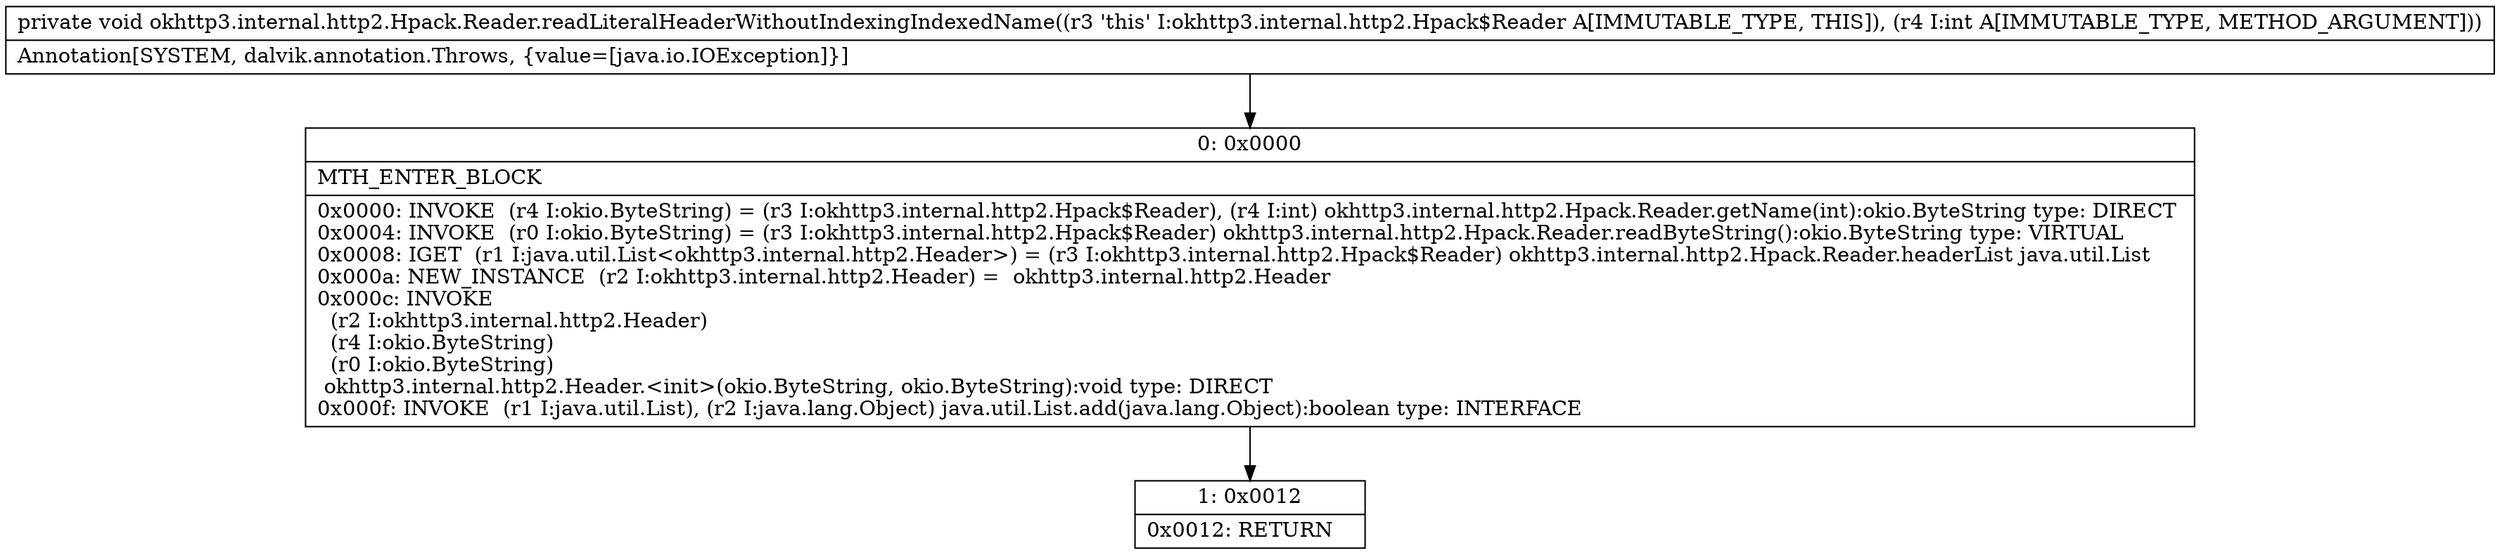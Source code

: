 digraph "CFG forokhttp3.internal.http2.Hpack.Reader.readLiteralHeaderWithoutIndexingIndexedName(I)V" {
Node_0 [shape=record,label="{0\:\ 0x0000|MTH_ENTER_BLOCK\l|0x0000: INVOKE  (r4 I:okio.ByteString) = (r3 I:okhttp3.internal.http2.Hpack$Reader), (r4 I:int) okhttp3.internal.http2.Hpack.Reader.getName(int):okio.ByteString type: DIRECT \l0x0004: INVOKE  (r0 I:okio.ByteString) = (r3 I:okhttp3.internal.http2.Hpack$Reader) okhttp3.internal.http2.Hpack.Reader.readByteString():okio.ByteString type: VIRTUAL \l0x0008: IGET  (r1 I:java.util.List\<okhttp3.internal.http2.Header\>) = (r3 I:okhttp3.internal.http2.Hpack$Reader) okhttp3.internal.http2.Hpack.Reader.headerList java.util.List \l0x000a: NEW_INSTANCE  (r2 I:okhttp3.internal.http2.Header) =  okhttp3.internal.http2.Header \l0x000c: INVOKE  \l  (r2 I:okhttp3.internal.http2.Header)\l  (r4 I:okio.ByteString)\l  (r0 I:okio.ByteString)\l okhttp3.internal.http2.Header.\<init\>(okio.ByteString, okio.ByteString):void type: DIRECT \l0x000f: INVOKE  (r1 I:java.util.List), (r2 I:java.lang.Object) java.util.List.add(java.lang.Object):boolean type: INTERFACE \l}"];
Node_1 [shape=record,label="{1\:\ 0x0012|0x0012: RETURN   \l}"];
MethodNode[shape=record,label="{private void okhttp3.internal.http2.Hpack.Reader.readLiteralHeaderWithoutIndexingIndexedName((r3 'this' I:okhttp3.internal.http2.Hpack$Reader A[IMMUTABLE_TYPE, THIS]), (r4 I:int A[IMMUTABLE_TYPE, METHOD_ARGUMENT]))  | Annotation[SYSTEM, dalvik.annotation.Throws, \{value=[java.io.IOException]\}]\l}"];
MethodNode -> Node_0;
Node_0 -> Node_1;
}

